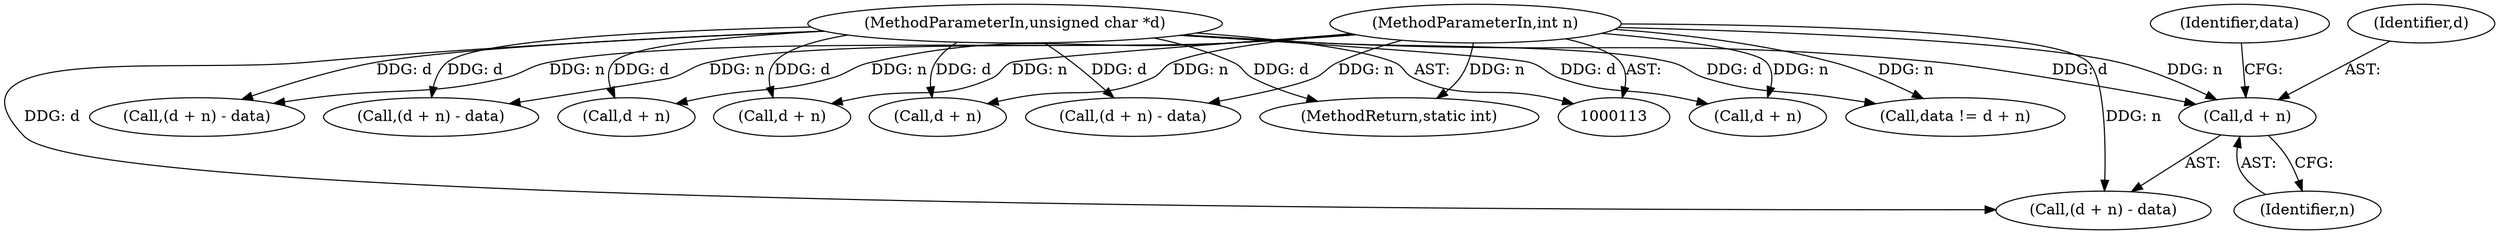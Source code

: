 digraph "0_openssl_a004e72b95835136d3f1ea90517f706c24c03da7_4@pointer" {
"1000206" [label="(Call,d + n)"];
"1000116" [label="(MethodParameterIn,unsigned char *d)"];
"1000117" [label="(MethodParameterIn,int n)"];
"1000190" [label="(Call,(d + n) - data)"];
"1000209" [label="(Identifier,data)"];
"1000895" [label="(Call,d + n)"];
"1000206" [label="(Call,d + n)"];
"1000116" [label="(MethodParameterIn,unsigned char *d)"];
"1000995" [label="(MethodReturn,static int)"];
"1000178" [label="(Call,(d + n) - data)"];
"1000191" [label="(Call,d + n)"];
"1000893" [label="(Call,data != d + n)"];
"1000221" [label="(Call,d + n)"];
"1000205" [label="(Call,(d + n) - data)"];
"1000117" [label="(MethodParameterIn,int n)"];
"1000207" [label="(Identifier,d)"];
"1000220" [label="(Call,(d + n) - data)"];
"1000208" [label="(Identifier,n)"];
"1000179" [label="(Call,d + n)"];
"1000206" -> "1000205"  [label="AST: "];
"1000206" -> "1000208"  [label="CFG: "];
"1000207" -> "1000206"  [label="AST: "];
"1000208" -> "1000206"  [label="AST: "];
"1000209" -> "1000206"  [label="CFG: "];
"1000116" -> "1000206"  [label="DDG: d"];
"1000117" -> "1000206"  [label="DDG: n"];
"1000116" -> "1000113"  [label="AST: "];
"1000116" -> "1000995"  [label="DDG: d"];
"1000116" -> "1000178"  [label="DDG: d"];
"1000116" -> "1000179"  [label="DDG: d"];
"1000116" -> "1000190"  [label="DDG: d"];
"1000116" -> "1000191"  [label="DDG: d"];
"1000116" -> "1000205"  [label="DDG: d"];
"1000116" -> "1000220"  [label="DDG: d"];
"1000116" -> "1000221"  [label="DDG: d"];
"1000116" -> "1000893"  [label="DDG: d"];
"1000116" -> "1000895"  [label="DDG: d"];
"1000117" -> "1000113"  [label="AST: "];
"1000117" -> "1000995"  [label="DDG: n"];
"1000117" -> "1000178"  [label="DDG: n"];
"1000117" -> "1000179"  [label="DDG: n"];
"1000117" -> "1000190"  [label="DDG: n"];
"1000117" -> "1000191"  [label="DDG: n"];
"1000117" -> "1000205"  [label="DDG: n"];
"1000117" -> "1000220"  [label="DDG: n"];
"1000117" -> "1000221"  [label="DDG: n"];
"1000117" -> "1000893"  [label="DDG: n"];
"1000117" -> "1000895"  [label="DDG: n"];
}
